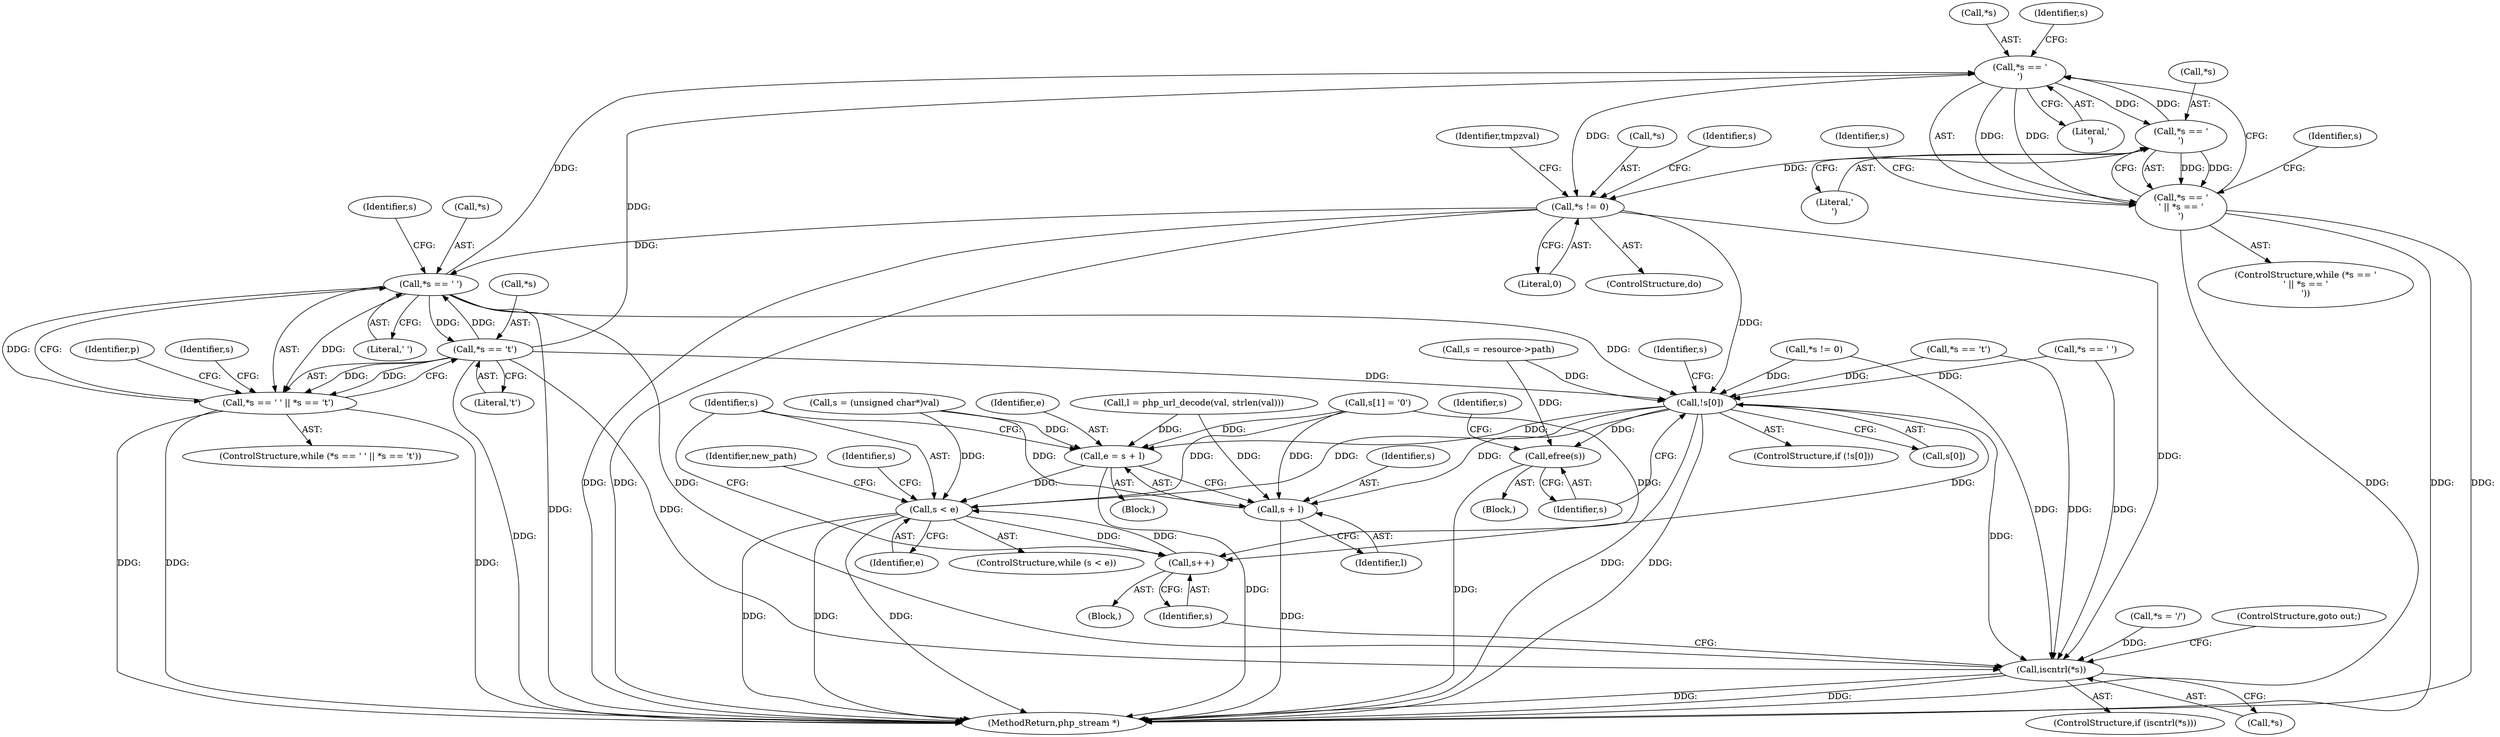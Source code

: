 digraph "0_php-src_523f230c831d7b33353203fa34aee4e92ac12bba@pointer" {
"1000846" [label="(Call,*s == '\r')"];
"1000850" [label="(Call,*s == '\n')"];
"1000846" [label="(Call,*s == '\r')"];
"1000726" [label="(Call,*s == '\t')"];
"1000722" [label="(Call,*s == ' ')"];
"1000856" [label="(Call,*s != 0)"];
"1000845" [label="(Call,*s == '\r' || *s == '\n')"];
"1000721" [label="(Call,*s == ' ' || *s == '\t')"];
"1003022" [label="(Call,!s[0])"];
"1003027" [label="(Call,efree(s))"];
"1003196" [label="(Call,e = s + l)"];
"1003202" [label="(Call,s < e)"];
"1003212" [label="(Call,s++)"];
"1003198" [label="(Call,s + l)"];
"1003207" [label="(Call,iscntrl(*s))"];
"1000849" [label="(Literal,'\r')"];
"1003212" [label="(Call,s++)"];
"1000845" [label="(Call,*s == '\r' || *s == '\n')"];
"1000859" [label="(Literal,0)"];
"1003039" [label="(Call,*s = '/')"];
"1003205" [label="(Block,)"];
"1000846" [label="(Call,*s == '\r')"];
"1000721" [label="(Call,*s == ' ' || *s == '\t')"];
"1000728" [label="(Identifier,s)"];
"1003209" [label="(Identifier,s)"];
"1000857" [label="(Call,*s)"];
"1000718" [label="(ControlStructure,do)"];
"1003198" [label="(Call,s + l)"];
"1003211" [label="(ControlStructure,goto out;)"];
"1003196" [label="(Call,e = s + l)"];
"1003206" [label="(ControlStructure,if (iscntrl(*s)))"];
"1003016" [label="(Call,s = resource->path)"];
"1003027" [label="(Call,efree(s))"];
"1000727" [label="(Call,*s)"];
"1003213" [label="(Identifier,s)"];
"1000851" [label="(Call,*s)"];
"1000729" [label="(Literal,'\t')"];
"1003233" [label="(MethodReturn,php_stream *)"];
"1000856" [label="(Call,*s != 0)"];
"1000733" [label="(Identifier,p)"];
"1003204" [label="(Identifier,e)"];
"1003207" [label="(Call,iscntrl(*s))"];
"1003208" [label="(Call,*s)"];
"1000858" [label="(Identifier,s)"];
"1003197" [label="(Identifier,e)"];
"1000722" [label="(Call,*s == ' ')"];
"1000855" [label="(Identifier,s)"];
"1000726" [label="(Call,*s == '\t')"];
"1000853" [label="(Literal,'\n')"];
"1003043" [label="(Call,s[1] = '\0')"];
"1000724" [label="(Identifier,s)"];
"1000878" [label="(Call,*s == ' ')"];
"1003021" [label="(ControlStructure,if (!s[0]))"];
"1003023" [label="(Call,s[0])"];
"1003203" [label="(Identifier,s)"];
"1000847" [label="(Call,*s)"];
"1000882" [label="(Call,*s == '\t')"];
"1003201" [label="(ControlStructure,while (s < e))"];
"1000725" [label="(Literal,' ')"];
"1003041" [label="(Identifier,s)"];
"1000850" [label="(Call,*s == '\n')"];
"1000852" [label="(Identifier,s)"];
"1003185" [label="(Call,l = php_url_decode(val, strlen(val)))"];
"1003191" [label="(Call,s = (unsigned char*)val)"];
"1000723" [label="(Call,*s)"];
"1003200" [label="(Identifier,l)"];
"1003026" [label="(Block,)"];
"1000704" [label="(Identifier,tmpzval)"];
"1001012" [label="(Call,*s != 0)"];
"1003030" [label="(Identifier,s)"];
"1003199" [label="(Identifier,s)"];
"1000731" [label="(Identifier,s)"];
"1000844" [label="(ControlStructure,while (*s == '\r' || *s == '\n'))"];
"1003028" [label="(Identifier,s)"];
"1003022" [label="(Call,!s[0])"];
"1003202" [label="(Call,s < e)"];
"1003181" [label="(Block,)"];
"1003217" [label="(Identifier,new_path)"];
"1000720" [label="(ControlStructure,while (*s == ' ' || *s == '\t'))"];
"1000846" -> "1000845"  [label="AST: "];
"1000846" -> "1000849"  [label="CFG: "];
"1000847" -> "1000846"  [label="AST: "];
"1000849" -> "1000846"  [label="AST: "];
"1000852" -> "1000846"  [label="CFG: "];
"1000845" -> "1000846"  [label="CFG: "];
"1000846" -> "1000845"  [label="DDG: "];
"1000846" -> "1000845"  [label="DDG: "];
"1000850" -> "1000846"  [label="DDG: "];
"1000726" -> "1000846"  [label="DDG: "];
"1000722" -> "1000846"  [label="DDG: "];
"1000846" -> "1000850"  [label="DDG: "];
"1000846" -> "1000856"  [label="DDG: "];
"1000850" -> "1000845"  [label="AST: "];
"1000850" -> "1000853"  [label="CFG: "];
"1000851" -> "1000850"  [label="AST: "];
"1000853" -> "1000850"  [label="AST: "];
"1000845" -> "1000850"  [label="CFG: "];
"1000850" -> "1000845"  [label="DDG: "];
"1000850" -> "1000845"  [label="DDG: "];
"1000850" -> "1000856"  [label="DDG: "];
"1000726" -> "1000721"  [label="AST: "];
"1000726" -> "1000729"  [label="CFG: "];
"1000727" -> "1000726"  [label="AST: "];
"1000729" -> "1000726"  [label="AST: "];
"1000721" -> "1000726"  [label="CFG: "];
"1000726" -> "1003233"  [label="DDG: "];
"1000726" -> "1000722"  [label="DDG: "];
"1000726" -> "1000721"  [label="DDG: "];
"1000726" -> "1000721"  [label="DDG: "];
"1000722" -> "1000726"  [label="DDG: "];
"1000726" -> "1003022"  [label="DDG: "];
"1000726" -> "1003207"  [label="DDG: "];
"1000722" -> "1000721"  [label="AST: "];
"1000722" -> "1000725"  [label="CFG: "];
"1000723" -> "1000722"  [label="AST: "];
"1000725" -> "1000722"  [label="AST: "];
"1000728" -> "1000722"  [label="CFG: "];
"1000721" -> "1000722"  [label="CFG: "];
"1000722" -> "1003233"  [label="DDG: "];
"1000722" -> "1000721"  [label="DDG: "];
"1000722" -> "1000721"  [label="DDG: "];
"1000856" -> "1000722"  [label="DDG: "];
"1000722" -> "1003022"  [label="DDG: "];
"1000722" -> "1003207"  [label="DDG: "];
"1000856" -> "1000718"  [label="AST: "];
"1000856" -> "1000859"  [label="CFG: "];
"1000857" -> "1000856"  [label="AST: "];
"1000859" -> "1000856"  [label="AST: "];
"1000724" -> "1000856"  [label="CFG: "];
"1000704" -> "1000856"  [label="CFG: "];
"1000856" -> "1003233"  [label="DDG: "];
"1000856" -> "1003233"  [label="DDG: "];
"1000856" -> "1003022"  [label="DDG: "];
"1000856" -> "1003207"  [label="DDG: "];
"1000845" -> "1000844"  [label="AST: "];
"1000858" -> "1000845"  [label="CFG: "];
"1000855" -> "1000845"  [label="CFG: "];
"1000845" -> "1003233"  [label="DDG: "];
"1000845" -> "1003233"  [label="DDG: "];
"1000845" -> "1003233"  [label="DDG: "];
"1000721" -> "1000720"  [label="AST: "];
"1000731" -> "1000721"  [label="CFG: "];
"1000733" -> "1000721"  [label="CFG: "];
"1000721" -> "1003233"  [label="DDG: "];
"1000721" -> "1003233"  [label="DDG: "];
"1000721" -> "1003233"  [label="DDG: "];
"1003022" -> "1003021"  [label="AST: "];
"1003022" -> "1003023"  [label="CFG: "];
"1003023" -> "1003022"  [label="AST: "];
"1003028" -> "1003022"  [label="CFG: "];
"1003041" -> "1003022"  [label="CFG: "];
"1003022" -> "1003233"  [label="DDG: "];
"1003022" -> "1003233"  [label="DDG: "];
"1003016" -> "1003022"  [label="DDG: "];
"1000882" -> "1003022"  [label="DDG: "];
"1001012" -> "1003022"  [label="DDG: "];
"1000878" -> "1003022"  [label="DDG: "];
"1003022" -> "1003027"  [label="DDG: "];
"1003022" -> "1003196"  [label="DDG: "];
"1003022" -> "1003198"  [label="DDG: "];
"1003022" -> "1003202"  [label="DDG: "];
"1003022" -> "1003207"  [label="DDG: "];
"1003022" -> "1003212"  [label="DDG: "];
"1003027" -> "1003026"  [label="AST: "];
"1003027" -> "1003028"  [label="CFG: "];
"1003028" -> "1003027"  [label="AST: "];
"1003030" -> "1003027"  [label="CFG: "];
"1003027" -> "1003233"  [label="DDG: "];
"1003016" -> "1003027"  [label="DDG: "];
"1003196" -> "1003181"  [label="AST: "];
"1003196" -> "1003198"  [label="CFG: "];
"1003197" -> "1003196"  [label="AST: "];
"1003198" -> "1003196"  [label="AST: "];
"1003203" -> "1003196"  [label="CFG: "];
"1003196" -> "1003233"  [label="DDG: "];
"1003191" -> "1003196"  [label="DDG: "];
"1003043" -> "1003196"  [label="DDG: "];
"1003185" -> "1003196"  [label="DDG: "];
"1003196" -> "1003202"  [label="DDG: "];
"1003202" -> "1003201"  [label="AST: "];
"1003202" -> "1003204"  [label="CFG: "];
"1003203" -> "1003202"  [label="AST: "];
"1003204" -> "1003202"  [label="AST: "];
"1003209" -> "1003202"  [label="CFG: "];
"1003217" -> "1003202"  [label="CFG: "];
"1003202" -> "1003233"  [label="DDG: "];
"1003202" -> "1003233"  [label="DDG: "];
"1003202" -> "1003233"  [label="DDG: "];
"1003212" -> "1003202"  [label="DDG: "];
"1003043" -> "1003202"  [label="DDG: "];
"1003191" -> "1003202"  [label="DDG: "];
"1003202" -> "1003212"  [label="DDG: "];
"1003212" -> "1003205"  [label="AST: "];
"1003212" -> "1003213"  [label="CFG: "];
"1003213" -> "1003212"  [label="AST: "];
"1003203" -> "1003212"  [label="CFG: "];
"1003043" -> "1003212"  [label="DDG: "];
"1003198" -> "1003200"  [label="CFG: "];
"1003199" -> "1003198"  [label="AST: "];
"1003200" -> "1003198"  [label="AST: "];
"1003198" -> "1003233"  [label="DDG: "];
"1003191" -> "1003198"  [label="DDG: "];
"1003043" -> "1003198"  [label="DDG: "];
"1003185" -> "1003198"  [label="DDG: "];
"1003207" -> "1003206"  [label="AST: "];
"1003207" -> "1003208"  [label="CFG: "];
"1003208" -> "1003207"  [label="AST: "];
"1003211" -> "1003207"  [label="CFG: "];
"1003213" -> "1003207"  [label="CFG: "];
"1003207" -> "1003233"  [label="DDG: "];
"1003207" -> "1003233"  [label="DDG: "];
"1000882" -> "1003207"  [label="DDG: "];
"1001012" -> "1003207"  [label="DDG: "];
"1000878" -> "1003207"  [label="DDG: "];
"1003039" -> "1003207"  [label="DDG: "];
}
